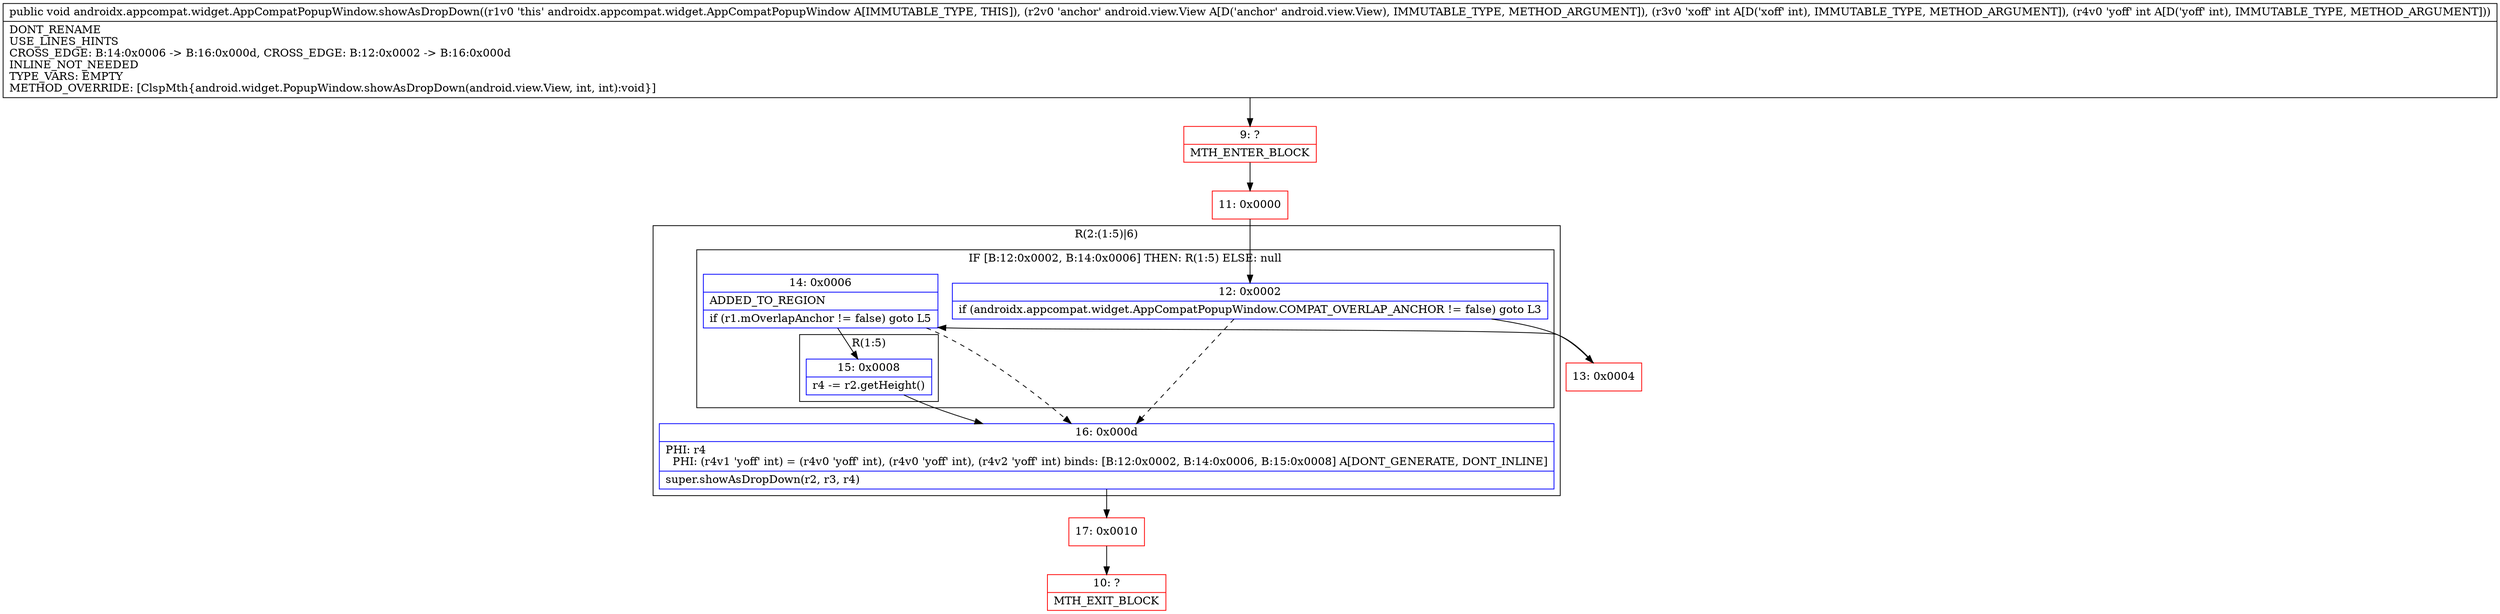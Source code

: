 digraph "CFG forandroidx.appcompat.widget.AppCompatPopupWindow.showAsDropDown(Landroid\/view\/View;II)V" {
subgraph cluster_Region_925662300 {
label = "R(2:(1:5)|6)";
node [shape=record,color=blue];
subgraph cluster_IfRegion_747146697 {
label = "IF [B:12:0x0002, B:14:0x0006] THEN: R(1:5) ELSE: null";
node [shape=record,color=blue];
Node_12 [shape=record,label="{12\:\ 0x0002|if (androidx.appcompat.widget.AppCompatPopupWindow.COMPAT_OVERLAP_ANCHOR != false) goto L3\l}"];
Node_14 [shape=record,label="{14\:\ 0x0006|ADDED_TO_REGION\l|if (r1.mOverlapAnchor != false) goto L5\l}"];
subgraph cluster_Region_1043767075 {
label = "R(1:5)";
node [shape=record,color=blue];
Node_15 [shape=record,label="{15\:\ 0x0008|r4 \-= r2.getHeight()\l}"];
}
}
Node_16 [shape=record,label="{16\:\ 0x000d|PHI: r4 \l  PHI: (r4v1 'yoff' int) = (r4v0 'yoff' int), (r4v0 'yoff' int), (r4v2 'yoff' int) binds: [B:12:0x0002, B:14:0x0006, B:15:0x0008] A[DONT_GENERATE, DONT_INLINE]\l|super.showAsDropDown(r2, r3, r4)\l}"];
}
Node_9 [shape=record,color=red,label="{9\:\ ?|MTH_ENTER_BLOCK\l}"];
Node_11 [shape=record,color=red,label="{11\:\ 0x0000}"];
Node_13 [shape=record,color=red,label="{13\:\ 0x0004}"];
Node_17 [shape=record,color=red,label="{17\:\ 0x0010}"];
Node_10 [shape=record,color=red,label="{10\:\ ?|MTH_EXIT_BLOCK\l}"];
MethodNode[shape=record,label="{public void androidx.appcompat.widget.AppCompatPopupWindow.showAsDropDown((r1v0 'this' androidx.appcompat.widget.AppCompatPopupWindow A[IMMUTABLE_TYPE, THIS]), (r2v0 'anchor' android.view.View A[D('anchor' android.view.View), IMMUTABLE_TYPE, METHOD_ARGUMENT]), (r3v0 'xoff' int A[D('xoff' int), IMMUTABLE_TYPE, METHOD_ARGUMENT]), (r4v0 'yoff' int A[D('yoff' int), IMMUTABLE_TYPE, METHOD_ARGUMENT]))  | DONT_RENAME\lUSE_LINES_HINTS\lCROSS_EDGE: B:14:0x0006 \-\> B:16:0x000d, CROSS_EDGE: B:12:0x0002 \-\> B:16:0x000d\lINLINE_NOT_NEEDED\lTYPE_VARS: EMPTY\lMETHOD_OVERRIDE: [ClspMth\{android.widget.PopupWindow.showAsDropDown(android.view.View, int, int):void\}]\l}"];
MethodNode -> Node_9;Node_12 -> Node_13;
Node_12 -> Node_16[style=dashed];
Node_14 -> Node_15;
Node_14 -> Node_16[style=dashed];
Node_15 -> Node_16;
Node_16 -> Node_17;
Node_9 -> Node_11;
Node_11 -> Node_12;
Node_13 -> Node_14;
Node_17 -> Node_10;
}

